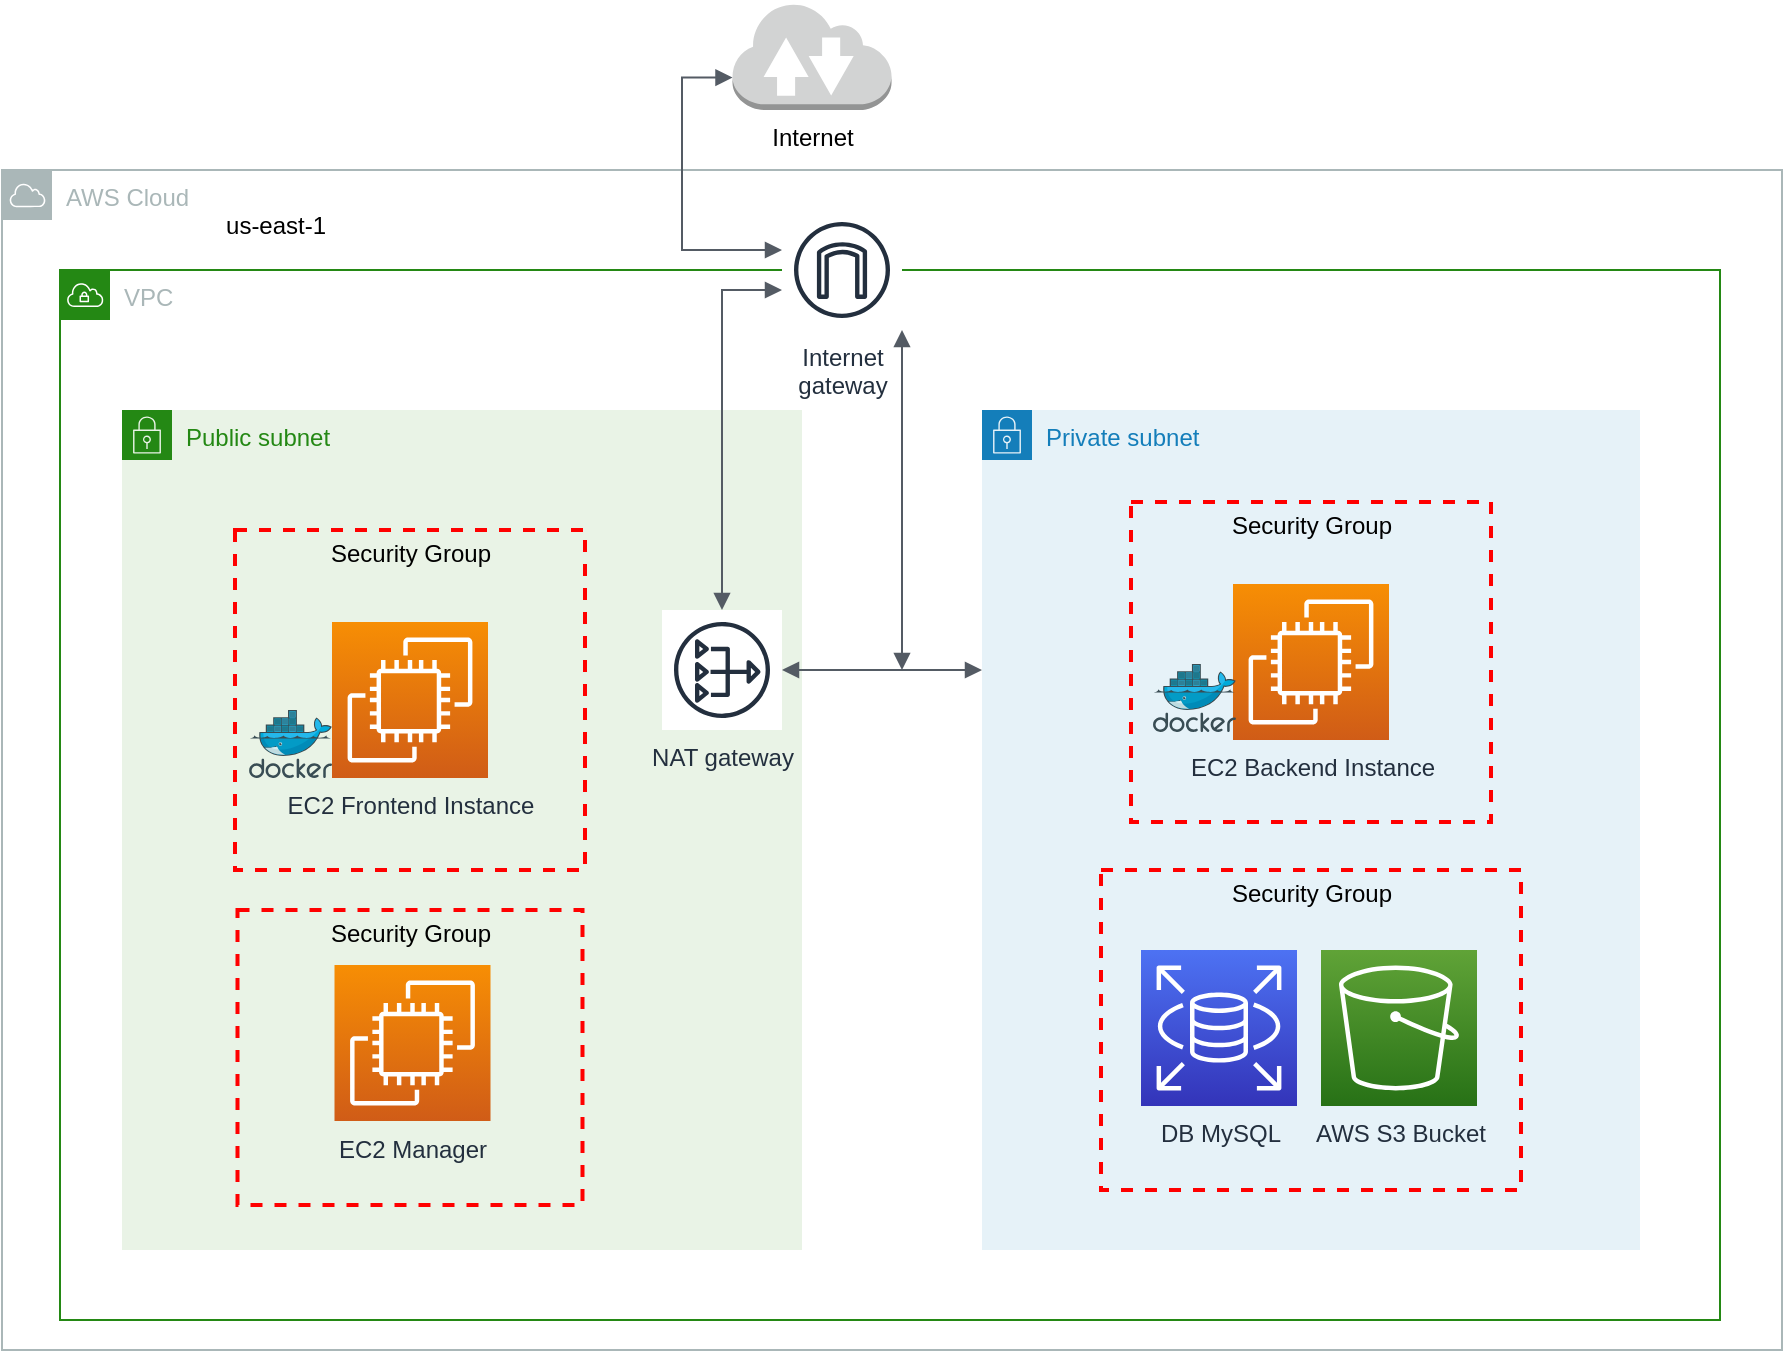 <mxfile version="20.8.23" type="device"><diagram name="Página-1" id="rZW5_Pu0tB_PJA_LU31M"><mxGraphModel dx="2221" dy="766" grid="1" gridSize="10" guides="1" tooltips="1" connect="1" arrows="1" fold="1" page="1" pageScale="1" pageWidth="827" pageHeight="1169" math="0" shadow="0"><root><mxCell id="0"/><mxCell id="1" parent="0"/><mxCell id="liZbZ-3rqNaoJKezqsSK-36" value="AWS Cloud&lt;br&gt;&lt;font color=&quot;#000000&quot;&gt;&lt;span style=&quot;white-space: pre;&quot;&gt;&#9;&lt;/span&gt;&lt;span style=&quot;white-space: pre;&quot;&gt;&#9;&lt;/span&gt;&lt;span style=&quot;white-space: pre;&quot;&gt;&#9;&lt;/span&gt;us-east-1&lt;/font&gt;" style="sketch=0;outlineConnect=0;gradientColor=none;html=1;whiteSpace=wrap;fontSize=12;fontStyle=0;shape=mxgraph.aws4.group;grIcon=mxgraph.aws4.group_aws_cloud;strokeColor=#AAB7B8;fillColor=none;verticalAlign=top;align=left;spacingLeft=30;fontColor=#AAB7B8;dashed=0;" parent="1" vertex="1"><mxGeometry x="-30" y="110" width="890" height="590" as="geometry"/></mxCell><mxCell id="liZbZ-3rqNaoJKezqsSK-6" value="Public subnet" style="points=[[0,0],[0.25,0],[0.5,0],[0.75,0],[1,0],[1,0.25],[1,0.5],[1,0.75],[1,1],[0.75,1],[0.5,1],[0.25,1],[0,1],[0,0.75],[0,0.5],[0,0.25]];outlineConnect=0;gradientColor=none;html=1;whiteSpace=wrap;fontSize=12;fontStyle=0;container=1;pointerEvents=0;collapsible=0;recursiveResize=0;shape=mxgraph.aws4.group;grIcon=mxgraph.aws4.group_security_group;grStroke=0;strokeColor=#248814;fillColor=#E9F3E6;verticalAlign=top;align=left;spacingLeft=30;fontColor=#248814;dashed=0;" parent="1" vertex="1"><mxGeometry x="30" y="230" width="340" height="420" as="geometry"/></mxCell><mxCell id="liZbZ-3rqNaoJKezqsSK-8" value="VPC" style="points=[[0,0],[0.25,0],[0.5,0],[0.75,0],[1,0],[1,0.25],[1,0.5],[1,0.75],[1,1],[0.75,1],[0.5,1],[0.25,1],[0,1],[0,0.75],[0,0.5],[0,0.25]];outlineConnect=0;gradientColor=none;html=1;whiteSpace=wrap;fontSize=12;fontStyle=0;container=1;pointerEvents=0;collapsible=0;recursiveResize=0;shape=mxgraph.aws4.group;grIcon=mxgraph.aws4.group_vpc;strokeColor=#248814;fillColor=none;verticalAlign=top;align=left;spacingLeft=30;fontColor=#AAB7B8;dashed=0;" parent="1" vertex="1"><mxGeometry x="-1" y="160" width="830" height="525" as="geometry"/></mxCell><mxCell id="EBMJhHk2dPMZNv5lzmW2-3" value="Security Group" style="fontStyle=0;verticalAlign=top;align=center;spacingTop=-2;fillColor=none;rounded=0;whiteSpace=wrap;html=1;strokeColor=#FF0000;strokeWidth=2;dashed=1;container=1;collapsible=0;expand=0;recursiveResize=0;" parent="liZbZ-3rqNaoJKezqsSK-8" vertex="1"><mxGeometry x="88.75" y="320" width="172.5" height="147.5" as="geometry"/></mxCell><mxCell id="liZbZ-3rqNaoJKezqsSK-2" value="EC2 Manager" style="sketch=0;points=[[0,0,0],[0.25,0,0],[0.5,0,0],[0.75,0,0],[1,0,0],[0,1,0],[0.25,1,0],[0.5,1,0],[0.75,1,0],[1,1,0],[0,0.25,0],[0,0.5,0],[0,0.75,0],[1,0.25,0],[1,0.5,0],[1,0.75,0]];outlineConnect=0;fontColor=#232F3E;gradientColor=#F78E04;gradientDirection=north;fillColor=#D05C17;strokeColor=#ffffff;dashed=0;verticalLabelPosition=bottom;verticalAlign=top;align=center;html=1;fontSize=12;fontStyle=0;aspect=fixed;shape=mxgraph.aws4.resourceIcon;resIcon=mxgraph.aws4.ec2;" parent="EBMJhHk2dPMZNv5lzmW2-3" vertex="1"><mxGeometry x="48.5" y="27.5" width="78" height="78" as="geometry"/></mxCell><mxCell id="liZbZ-3rqNaoJKezqsSK-24" value="" style="shape=image;html=1;verticalAlign=top;verticalLabelPosition=bottom;labelBackgroundColor=#ffffff;imageAspect=0;aspect=fixed;image=https://cdn1.iconfinder.com/data/icons/operating-system-flat-1/30/ubuntu-128.png" parent="EBMJhHk2dPMZNv5lzmW2-3" vertex="1"><mxGeometry x="8.5" y="27.5" width="40" height="40" as="geometry"/></mxCell><mxCell id="liZbZ-3rqNaoJKezqsSK-16" value="Security Group" style="fontStyle=0;verticalAlign=top;align=center;spacingTop=-2;fillColor=none;rounded=0;whiteSpace=wrap;html=1;strokeColor=#FF0000;strokeWidth=2;dashed=1;container=1;collapsible=0;expand=0;recursiveResize=0;" parent="liZbZ-3rqNaoJKezqsSK-8" vertex="1"><mxGeometry x="87.5" y="130" width="175" height="170" as="geometry"/></mxCell><mxCell id="liZbZ-3rqNaoJKezqsSK-22" value="" style="sketch=0;aspect=fixed;html=1;points=[];align=center;image;fontSize=12;image=img/lib/mscae/Docker.svg;" parent="liZbZ-3rqNaoJKezqsSK-16" vertex="1"><mxGeometry x="7.04" y="90" width="41.46" height="34" as="geometry"/></mxCell><mxCell id="liZbZ-3rqNaoJKezqsSK-3" value="EC2 Frontend Instance" style="sketch=0;points=[[0,0,0],[0.25,0,0],[0.5,0,0],[0.75,0,0],[1,0,0],[0,1,0],[0.25,1,0],[0.5,1,0],[0.75,1,0],[1,1,0],[0,0.25,0],[0,0.5,0],[0,0.75,0],[1,0.25,0],[1,0.5,0],[1,0.75,0]];outlineConnect=0;fontColor=#232F3E;gradientColor=#F78E04;gradientDirection=north;fillColor=#D05C17;strokeColor=#ffffff;dashed=0;verticalLabelPosition=bottom;verticalAlign=top;align=center;html=1;fontSize=12;fontStyle=0;aspect=fixed;shape=mxgraph.aws4.resourceIcon;resIcon=mxgraph.aws4.ec2;" parent="liZbZ-3rqNaoJKezqsSK-16" vertex="1"><mxGeometry x="48.5" y="46" width="78" height="78" as="geometry"/></mxCell><mxCell id="liZbZ-3rqNaoJKezqsSK-23" value="" style="shape=image;html=1;verticalAlign=top;verticalLabelPosition=bottom;labelBackgroundColor=#ffffff;imageAspect=0;aspect=fixed;image=https://cdn1.iconfinder.com/data/icons/operating-system-flat-1/30/ubuntu-128.png" parent="liZbZ-3rqNaoJKezqsSK-16" vertex="1"><mxGeometry x="7.04" y="46" width="40" height="40" as="geometry"/></mxCell><mxCell id="liZbZ-3rqNaoJKezqsSK-27" value="NAT gateway" style="sketch=0;outlineConnect=0;fontColor=#232F3E;gradientColor=none;strokeColor=#232F3E;fillColor=#ffffff;dashed=0;verticalLabelPosition=bottom;verticalAlign=top;align=center;html=1;fontSize=12;fontStyle=0;aspect=fixed;shape=mxgraph.aws4.resourceIcon;resIcon=mxgraph.aws4.nat_gateway;" parent="liZbZ-3rqNaoJKezqsSK-8" vertex="1"><mxGeometry x="301" y="170" width="60" height="60" as="geometry"/></mxCell><mxCell id="liZbZ-3rqNaoJKezqsSK-5" value="Private subnet" style="points=[[0,0],[0.25,0],[0.5,0],[0.75,0],[1,0],[1,0.25],[1,0.5],[1,0.75],[1,1],[0.75,1],[0.5,1],[0.25,1],[0,1],[0,0.75],[0,0.5],[0,0.25]];outlineConnect=0;gradientColor=none;html=1;whiteSpace=wrap;fontSize=12;fontStyle=0;container=1;pointerEvents=0;collapsible=0;recursiveResize=0;shape=mxgraph.aws4.group;grIcon=mxgraph.aws4.group_security_group;grStroke=0;strokeColor=#147EBA;fillColor=#E6F2F8;verticalAlign=top;align=left;spacingLeft=30;fontColor=#147EBA;dashed=0;" parent="liZbZ-3rqNaoJKezqsSK-8" vertex="1"><mxGeometry x="461" y="70" width="329" height="420" as="geometry"/></mxCell><mxCell id="liZbZ-3rqNaoJKezqsSK-14" value="Security Group" style="fontStyle=0;verticalAlign=top;align=center;spacingTop=-2;fillColor=none;rounded=0;whiteSpace=wrap;html=1;strokeColor=#FF0000;strokeWidth=2;dashed=1;container=1;collapsible=0;expand=0;recursiveResize=0;" parent="liZbZ-3rqNaoJKezqsSK-5" vertex="1"><mxGeometry x="74.5" y="46" width="180" height="160" as="geometry"/></mxCell><mxCell id="liZbZ-3rqNaoJKezqsSK-1" value="EC2 Backend Instance" style="sketch=0;points=[[0,0,0],[0.25,0,0],[0.5,0,0],[0.75,0,0],[1,0,0],[0,1,0],[0.25,1,0],[0.5,1,0],[0.75,1,0],[1,1,0],[0,0.25,0],[0,0.5,0],[0,0.75,0],[1,0.25,0],[1,0.5,0],[1,0.75,0]];outlineConnect=0;fontColor=#232F3E;gradientColor=#F78E04;gradientDirection=north;fillColor=#D05C17;strokeColor=#ffffff;dashed=0;verticalLabelPosition=bottom;verticalAlign=top;align=center;html=1;fontSize=12;fontStyle=0;aspect=fixed;shape=mxgraph.aws4.resourceIcon;resIcon=mxgraph.aws4.ec2;" parent="liZbZ-3rqNaoJKezqsSK-14" vertex="1"><mxGeometry x="51" y="41" width="78" height="78" as="geometry"/></mxCell><mxCell id="liZbZ-3rqNaoJKezqsSK-25" value="" style="sketch=0;aspect=fixed;html=1;points=[];align=center;image;fontSize=12;image=img/lib/mscae/Docker.svg;" parent="liZbZ-3rqNaoJKezqsSK-14" vertex="1"><mxGeometry x="11.0" y="81" width="41.46" height="34" as="geometry"/></mxCell><mxCell id="liZbZ-3rqNaoJKezqsSK-26" value="" style="shape=image;html=1;verticalAlign=top;verticalLabelPosition=bottom;labelBackgroundColor=#ffffff;imageAspect=0;aspect=fixed;image=https://cdn1.iconfinder.com/data/icons/operating-system-flat-1/30/ubuntu-128.png" parent="liZbZ-3rqNaoJKezqsSK-14" vertex="1"><mxGeometry x="11.0" y="41" width="40" height="40" as="geometry"/></mxCell><mxCell id="liZbZ-3rqNaoJKezqsSK-15" value="Security Group" style="fontStyle=0;verticalAlign=top;align=center;spacingTop=-2;fillColor=none;rounded=0;whiteSpace=wrap;html=1;strokeColor=#FF0000;strokeWidth=2;dashed=1;container=1;collapsible=0;expand=0;recursiveResize=0;" parent="liZbZ-3rqNaoJKezqsSK-5" vertex="1"><mxGeometry x="59.5" y="230" width="210" height="160" as="geometry"/></mxCell><mxCell id="liZbZ-3rqNaoJKezqsSK-4" value="DB MySQL" style="sketch=0;points=[[0,0,0],[0.25,0,0],[0.5,0,0],[0.75,0,0],[1,0,0],[0,1,0],[0.25,1,0],[0.5,1,0],[0.75,1,0],[1,1,0],[0,0.25,0],[0,0.5,0],[0,0.75,0],[1,0.25,0],[1,0.5,0],[1,0.75,0]];outlineConnect=0;fontColor=#232F3E;gradientColor=#4D72F3;gradientDirection=north;fillColor=#3334B9;strokeColor=#ffffff;dashed=0;verticalLabelPosition=bottom;verticalAlign=top;align=center;html=1;fontSize=12;fontStyle=0;aspect=fixed;shape=mxgraph.aws4.resourceIcon;resIcon=mxgraph.aws4.rds;" parent="liZbZ-3rqNaoJKezqsSK-15" vertex="1"><mxGeometry x="20" y="40" width="78" height="78" as="geometry"/></mxCell><mxCell id="EBMJhHk2dPMZNv5lzmW2-1" value="AWS S3 Bucket" style="sketch=0;points=[[0,0,0],[0.25,0,0],[0.5,0,0],[0.75,0,0],[1,0,0],[0,1,0],[0.25,1,0],[0.5,1,0],[0.75,1,0],[1,1,0],[0,0.25,0],[0,0.5,0],[0,0.75,0],[1,0.25,0],[1,0.5,0],[1,0.75,0]];outlineConnect=0;fontColor=#232F3E;gradientColor=#60A337;gradientDirection=north;fillColor=#277116;strokeColor=#ffffff;dashed=0;verticalLabelPosition=bottom;verticalAlign=top;align=center;html=1;fontSize=12;fontStyle=0;aspect=fixed;shape=mxgraph.aws4.resourceIcon;resIcon=mxgraph.aws4.s3;" parent="liZbZ-3rqNaoJKezqsSK-15" vertex="1"><mxGeometry x="110" y="40" width="78" height="78" as="geometry"/></mxCell><mxCell id="liZbZ-3rqNaoJKezqsSK-29" value="" style="edgeStyle=orthogonalEdgeStyle;html=1;endArrow=block;elbow=vertical;startArrow=block;startFill=1;endFill=1;strokeColor=#545B64;rounded=0;" parent="liZbZ-3rqNaoJKezqsSK-8" source="liZbZ-3rqNaoJKezqsSK-27" target="liZbZ-3rqNaoJKezqsSK-5" edge="1"><mxGeometry width="100" relative="1" as="geometry"><mxPoint x="361" y="210" as="sourcePoint"/><mxPoint x="461" y="210" as="targetPoint"/><Array as="points"><mxPoint x="391" y="200"/><mxPoint x="391" y="200"/></Array></mxGeometry></mxCell><mxCell id="liZbZ-3rqNaoJKezqsSK-9" value="Internet&#10;gateway" style="sketch=0;outlineConnect=0;fontColor=#232F3E;gradientColor=none;strokeColor=#232F3E;fillColor=#ffffff;dashed=0;verticalLabelPosition=bottom;verticalAlign=top;align=center;html=1;fontSize=12;fontStyle=0;aspect=fixed;shape=mxgraph.aws4.resourceIcon;resIcon=mxgraph.aws4.internet_gateway;" parent="liZbZ-3rqNaoJKezqsSK-8" vertex="1"><mxGeometry x="361" y="-30" width="60" height="60" as="geometry"/></mxCell><mxCell id="EBMJhHk2dPMZNv5lzmW2-4" value="" style="edgeStyle=orthogonalEdgeStyle;html=1;endArrow=block;elbow=vertical;startArrow=block;startFill=1;endFill=1;strokeColor=#545B64;rounded=0;" parent="liZbZ-3rqNaoJKezqsSK-8" source="liZbZ-3rqNaoJKezqsSK-27" target="liZbZ-3rqNaoJKezqsSK-9" edge="1"><mxGeometry width="100" relative="1" as="geometry"><mxPoint x="371" y="210" as="sourcePoint"/><mxPoint x="471" y="210" as="targetPoint"/><Array as="points"><mxPoint x="331" y="10"/></Array></mxGeometry></mxCell><mxCell id="liZbZ-3rqNaoJKezqsSK-10" value="Internet" style="outlineConnect=0;dashed=0;verticalLabelPosition=bottom;verticalAlign=top;align=center;html=1;shape=mxgraph.aws3.internet_2;fillColor=#D2D3D3;gradientColor=none;" parent="1" vertex="1"><mxGeometry x="335.25" y="26" width="79.5" height="54" as="geometry"/></mxCell><mxCell id="liZbZ-3rqNaoJKezqsSK-30" value="" style="edgeStyle=orthogonalEdgeStyle;html=1;endArrow=block;elbow=vertical;startArrow=block;startFill=1;endFill=1;strokeColor=#545B64;rounded=0;exitX=0;exitY=0.7;exitDx=0;exitDy=0;exitPerimeter=0;" parent="1" source="liZbZ-3rqNaoJKezqsSK-10" target="liZbZ-3rqNaoJKezqsSK-9" edge="1"><mxGeometry width="100" relative="1" as="geometry"><mxPoint x="360" y="370" as="sourcePoint"/><mxPoint x="460" y="370" as="targetPoint"/><Array as="points"><mxPoint x="310" y="64"/><mxPoint x="310" y="150"/></Array></mxGeometry></mxCell><mxCell id="liZbZ-3rqNaoJKezqsSK-32" value="" style="edgeStyle=orthogonalEdgeStyle;html=1;endArrow=block;elbow=vertical;startArrow=block;startFill=1;endFill=1;strokeColor=#545B64;rounded=0;" parent="1" source="liZbZ-3rqNaoJKezqsSK-9" edge="1"><mxGeometry width="100" relative="1" as="geometry"><mxPoint x="360" y="350" as="sourcePoint"/><mxPoint x="420" y="360" as="targetPoint"/><Array as="points"><mxPoint x="420" y="340"/><mxPoint x="420" y="340"/></Array></mxGeometry></mxCell></root></mxGraphModel></diagram></mxfile>
